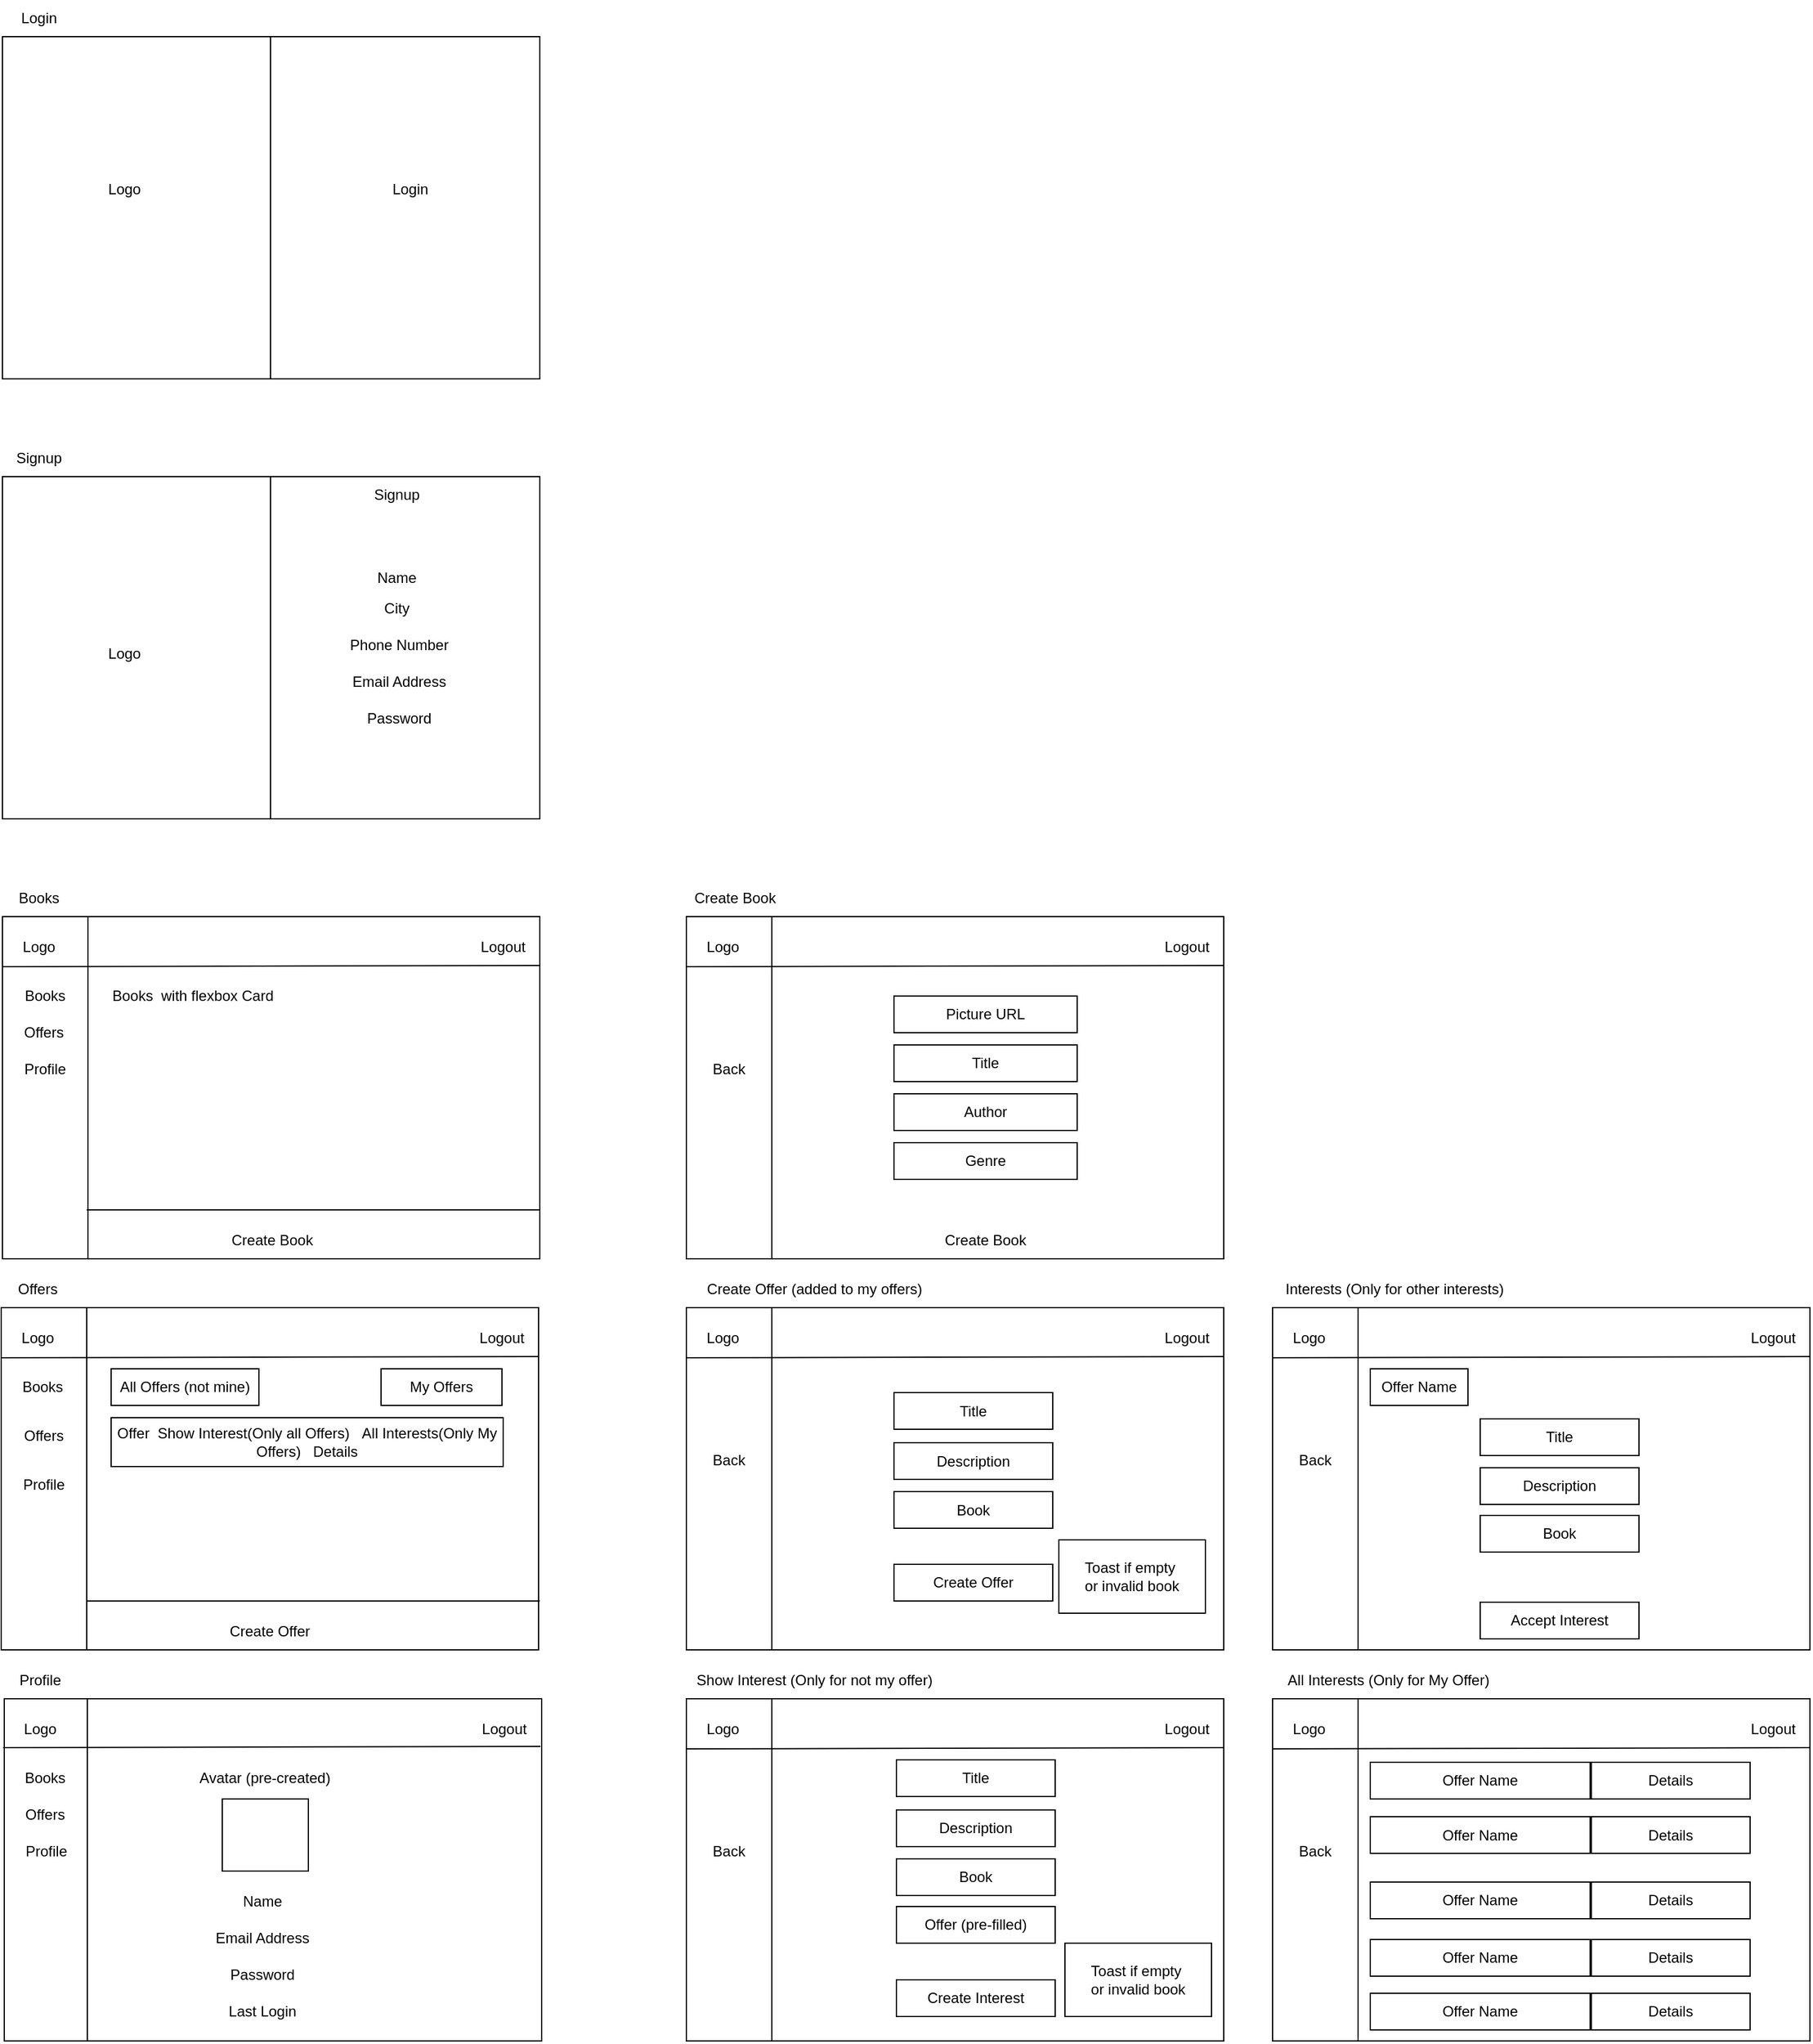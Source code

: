 <mxfile version="27.2.0">
  <diagram name="Page-1" id="3cRse9nx-mdcCEquvsmP">
    <mxGraphModel dx="2037" dy="1061" grid="1" gridSize="10" guides="1" tooltips="1" connect="1" arrows="1" fold="1" page="1" pageScale="1" pageWidth="827" pageHeight="1169" math="0" shadow="0">
      <root>
        <mxCell id="0" />
        <mxCell id="1" parent="0" />
        <mxCell id="dCZFzRNxmEc5decSwOcq-1" value="" style="rounded=0;whiteSpace=wrap;html=1;" parent="1" vertex="1">
          <mxGeometry x="80" y="80" width="440" height="280" as="geometry" />
        </mxCell>
        <mxCell id="dCZFzRNxmEc5decSwOcq-2" value="" style="rounded=0;whiteSpace=wrap;html=1;" parent="1" vertex="1">
          <mxGeometry x="80" y="440" width="440" height="280" as="geometry" />
        </mxCell>
        <mxCell id="dCZFzRNxmEc5decSwOcq-3" value="" style="rounded=0;whiteSpace=wrap;html=1;" parent="1" vertex="1">
          <mxGeometry x="80" y="800" width="440" height="280" as="geometry" />
        </mxCell>
        <mxCell id="dCZFzRNxmEc5decSwOcq-5" value="Login" style="text;html=1;align=center;verticalAlign=middle;whiteSpace=wrap;rounded=0;" parent="1" vertex="1">
          <mxGeometry x="80" y="50" width="60" height="30" as="geometry" />
        </mxCell>
        <mxCell id="dCZFzRNxmEc5decSwOcq-6" value="Signup" style="text;html=1;align=center;verticalAlign=middle;whiteSpace=wrap;rounded=0;" parent="1" vertex="1">
          <mxGeometry x="80" y="410" width="60" height="30" as="geometry" />
        </mxCell>
        <mxCell id="dCZFzRNxmEc5decSwOcq-7" value="Books" style="text;html=1;align=center;verticalAlign=middle;whiteSpace=wrap;rounded=0;" parent="1" vertex="1">
          <mxGeometry x="80" y="770" width="60" height="30" as="geometry" />
        </mxCell>
        <mxCell id="dCZFzRNxmEc5decSwOcq-9" value="" style="rounded=0;whiteSpace=wrap;html=1;" parent="1" vertex="1">
          <mxGeometry x="79" y="1120" width="440" height="280" as="geometry" />
        </mxCell>
        <mxCell id="dCZFzRNxmEc5decSwOcq-10" value="Offers" style="text;html=1;align=center;verticalAlign=middle;whiteSpace=wrap;rounded=0;" parent="1" vertex="1">
          <mxGeometry x="79" y="1090" width="60" height="30" as="geometry" />
        </mxCell>
        <mxCell id="dCZFzRNxmEc5decSwOcq-11" value="" style="rounded=0;whiteSpace=wrap;html=1;" parent="1" vertex="1">
          <mxGeometry x="81.5" y="1440" width="440" height="280" as="geometry" />
        </mxCell>
        <mxCell id="dCZFzRNxmEc5decSwOcq-12" value="Profile" style="text;html=1;align=center;verticalAlign=middle;whiteSpace=wrap;rounded=0;" parent="1" vertex="1">
          <mxGeometry x="80.5" y="1410" width="60" height="30" as="geometry" />
        </mxCell>
        <mxCell id="dCZFzRNxmEc5decSwOcq-13" value="" style="endArrow=none;html=1;rounded=0;" parent="1" edge="1">
          <mxGeometry width="50" height="50" relative="1" as="geometry">
            <mxPoint x="299.5" y="360" as="sourcePoint" />
            <mxPoint x="299.5" y="80" as="targetPoint" />
          </mxGeometry>
        </mxCell>
        <mxCell id="dCZFzRNxmEc5decSwOcq-14" value="" style="endArrow=none;html=1;rounded=0;" parent="1" edge="1">
          <mxGeometry width="50" height="50" relative="1" as="geometry">
            <mxPoint x="299.5" y="720" as="sourcePoint" />
            <mxPoint x="299.5" y="440" as="targetPoint" />
          </mxGeometry>
        </mxCell>
        <mxCell id="dCZFzRNxmEc5decSwOcq-15" value="Logo" style="text;html=1;align=center;verticalAlign=middle;whiteSpace=wrap;rounded=0;" parent="1" vertex="1">
          <mxGeometry x="150" y="190" width="60" height="30" as="geometry" />
        </mxCell>
        <mxCell id="dCZFzRNxmEc5decSwOcq-16" value="Logo" style="text;html=1;align=center;verticalAlign=middle;whiteSpace=wrap;rounded=0;" parent="1" vertex="1">
          <mxGeometry x="150" y="570" width="60" height="30" as="geometry" />
        </mxCell>
        <mxCell id="dCZFzRNxmEc5decSwOcq-17" value="Login" style="text;html=1;align=center;verticalAlign=middle;whiteSpace=wrap;rounded=0;" parent="1" vertex="1">
          <mxGeometry x="384" y="190" width="60" height="30" as="geometry" />
        </mxCell>
        <mxCell id="dCZFzRNxmEc5decSwOcq-18" value="Signup" style="text;html=1;align=center;verticalAlign=middle;whiteSpace=wrap;rounded=0;" parent="1" vertex="1">
          <mxGeometry x="373" y="440" width="60" height="30" as="geometry" />
        </mxCell>
        <mxCell id="dCZFzRNxmEc5decSwOcq-19" value="" style="endArrow=none;html=1;rounded=0;" parent="1" edge="1">
          <mxGeometry width="50" height="50" relative="1" as="geometry">
            <mxPoint x="150" y="1080" as="sourcePoint" />
            <mxPoint x="150" y="800" as="targetPoint" />
          </mxGeometry>
        </mxCell>
        <mxCell id="dCZFzRNxmEc5decSwOcq-21" value="" style="endArrow=none;html=1;rounded=0;" parent="1" edge="1">
          <mxGeometry width="50" height="50" relative="1" as="geometry">
            <mxPoint x="149.5" y="1720" as="sourcePoint" />
            <mxPoint x="149.5" y="1440" as="targetPoint" />
          </mxGeometry>
        </mxCell>
        <mxCell id="dCZFzRNxmEc5decSwOcq-22" value="" style="endArrow=none;html=1;rounded=0;" parent="1" edge="1">
          <mxGeometry width="50" height="50" relative="1" as="geometry">
            <mxPoint x="149" y="1400" as="sourcePoint" />
            <mxPoint x="149" y="1120" as="targetPoint" />
          </mxGeometry>
        </mxCell>
        <mxCell id="dCZFzRNxmEc5decSwOcq-23" value="" style="endArrow=none;html=1;rounded=0;" parent="1" edge="1">
          <mxGeometry width="50" height="50" relative="1" as="geometry">
            <mxPoint x="80.5" y="1480" as="sourcePoint" />
            <mxPoint x="520.5" y="1479" as="targetPoint" />
          </mxGeometry>
        </mxCell>
        <mxCell id="dCZFzRNxmEc5decSwOcq-24" value="" style="endArrow=none;html=1;rounded=0;" parent="1" edge="1">
          <mxGeometry width="50" height="50" relative="1" as="geometry">
            <mxPoint x="79" y="1161" as="sourcePoint" />
            <mxPoint x="519" y="1160" as="targetPoint" />
          </mxGeometry>
        </mxCell>
        <mxCell id="dCZFzRNxmEc5decSwOcq-26" value="" style="endArrow=none;html=1;rounded=0;" parent="1" edge="1">
          <mxGeometry width="50" height="50" relative="1" as="geometry">
            <mxPoint x="80" y="841" as="sourcePoint" />
            <mxPoint x="520" y="840" as="targetPoint" />
          </mxGeometry>
        </mxCell>
        <mxCell id="dCZFzRNxmEc5decSwOcq-27" value="Logo" style="text;html=1;align=center;verticalAlign=middle;whiteSpace=wrap;rounded=0;" parent="1" vertex="1">
          <mxGeometry x="80" y="810" width="60" height="30" as="geometry" />
        </mxCell>
        <mxCell id="dCZFzRNxmEc5decSwOcq-29" value="Logo" style="text;html=1;align=center;verticalAlign=middle;whiteSpace=wrap;rounded=0;" parent="1" vertex="1">
          <mxGeometry x="79" y="1130" width="60" height="30" as="geometry" />
        </mxCell>
        <mxCell id="dCZFzRNxmEc5decSwOcq-30" value="Logo" style="text;html=1;align=center;verticalAlign=middle;whiteSpace=wrap;rounded=0;" parent="1" vertex="1">
          <mxGeometry x="80.5" y="1450" width="60" height="30" as="geometry" />
        </mxCell>
        <mxCell id="dCZFzRNxmEc5decSwOcq-31" value="Logout" style="text;html=1;align=center;verticalAlign=middle;whiteSpace=wrap;rounded=0;" parent="1" vertex="1">
          <mxGeometry x="460" y="810" width="60" height="30" as="geometry" />
        </mxCell>
        <mxCell id="dCZFzRNxmEc5decSwOcq-33" value="Logout" style="text;html=1;align=center;verticalAlign=middle;whiteSpace=wrap;rounded=0;" parent="1" vertex="1">
          <mxGeometry x="459" y="1130" width="60" height="30" as="geometry" />
        </mxCell>
        <mxCell id="dCZFzRNxmEc5decSwOcq-34" value="Logout" style="text;html=1;align=center;verticalAlign=middle;whiteSpace=wrap;rounded=0;" parent="1" vertex="1">
          <mxGeometry x="460.5" y="1450" width="60" height="30" as="geometry" />
        </mxCell>
        <mxCell id="dCZFzRNxmEc5decSwOcq-39" value="Books" style="text;html=1;align=center;verticalAlign=middle;whiteSpace=wrap;rounded=0;" parent="1" vertex="1">
          <mxGeometry x="83" y="1170" width="60" height="30" as="geometry" />
        </mxCell>
        <mxCell id="dCZFzRNxmEc5decSwOcq-41" value="Books" style="text;html=1;align=center;verticalAlign=middle;whiteSpace=wrap;rounded=0;" parent="1" vertex="1">
          <mxGeometry x="84.5" y="1490" width="60" height="30" as="geometry" />
        </mxCell>
        <mxCell id="dCZFzRNxmEc5decSwOcq-43" value="Books" style="text;html=1;align=center;verticalAlign=middle;whiteSpace=wrap;rounded=0;" parent="1" vertex="1">
          <mxGeometry x="85" y="850" width="60" height="30" as="geometry" />
        </mxCell>
        <mxCell id="dCZFzRNxmEc5decSwOcq-48" value="Offers" style="text;html=1;align=center;verticalAlign=middle;whiteSpace=wrap;rounded=0;" parent="1" vertex="1">
          <mxGeometry x="84" y="880" width="60" height="30" as="geometry" />
        </mxCell>
        <mxCell id="dCZFzRNxmEc5decSwOcq-51" value="Offers" style="text;html=1;align=center;verticalAlign=middle;whiteSpace=wrap;rounded=0;" parent="1" vertex="1">
          <mxGeometry x="84" y="1210" width="60" height="30" as="geometry" />
        </mxCell>
        <mxCell id="dCZFzRNxmEc5decSwOcq-52" value="Offers" style="text;html=1;align=center;verticalAlign=middle;whiteSpace=wrap;rounded=0;" parent="1" vertex="1">
          <mxGeometry x="84.5" y="1520" width="60" height="30" as="geometry" />
        </mxCell>
        <mxCell id="dCZFzRNxmEc5decSwOcq-53" value="" style="rounded=0;whiteSpace=wrap;html=1;" parent="1" vertex="1">
          <mxGeometry x="260" y="1522" width="70.5" height="59" as="geometry" />
        </mxCell>
        <mxCell id="dCZFzRNxmEc5decSwOcq-54" value="Avatar (pre-created)" style="text;html=1;align=center;verticalAlign=middle;whiteSpace=wrap;rounded=0;" parent="1" vertex="1">
          <mxGeometry x="240" y="1490" width="110" height="30" as="geometry" />
        </mxCell>
        <mxCell id="dCZFzRNxmEc5decSwOcq-55" value="Name" style="text;html=1;align=center;verticalAlign=middle;whiteSpace=wrap;rounded=0;" parent="1" vertex="1">
          <mxGeometry x="238" y="1591" width="110" height="30" as="geometry" />
        </mxCell>
        <mxCell id="dCZFzRNxmEc5decSwOcq-56" value="Email Address" style="text;html=1;align=center;verticalAlign=middle;whiteSpace=wrap;rounded=0;" parent="1" vertex="1">
          <mxGeometry x="238" y="1621" width="110" height="30" as="geometry" />
        </mxCell>
        <mxCell id="dCZFzRNxmEc5decSwOcq-57" value="Password" style="text;html=1;align=center;verticalAlign=middle;whiteSpace=wrap;rounded=0;" parent="1" vertex="1">
          <mxGeometry x="238" y="1651" width="110" height="30" as="geometry" />
        </mxCell>
        <mxCell id="dCZFzRNxmEc5decSwOcq-58" value="Last Login" style="text;html=1;align=center;verticalAlign=middle;whiteSpace=wrap;rounded=0;" parent="1" vertex="1">
          <mxGeometry x="238" y="1681" width="110" height="30" as="geometry" />
        </mxCell>
        <mxCell id="dCZFzRNxmEc5decSwOcq-59" value="" style="endArrow=none;html=1;rounded=0;" parent="1" edge="1">
          <mxGeometry width="50" height="50" relative="1" as="geometry">
            <mxPoint x="149" y="1360" as="sourcePoint" />
            <mxPoint x="520" y="1360" as="targetPoint" />
          </mxGeometry>
        </mxCell>
        <mxCell id="dCZFzRNxmEc5decSwOcq-61" value="" style="endArrow=none;html=1;rounded=0;" parent="1" edge="1">
          <mxGeometry width="50" height="50" relative="1" as="geometry">
            <mxPoint x="149" y="1040" as="sourcePoint" />
            <mxPoint x="520" y="1040" as="targetPoint" />
          </mxGeometry>
        </mxCell>
        <mxCell id="dCZFzRNxmEc5decSwOcq-62" value="Create Book" style="text;html=1;align=center;verticalAlign=middle;whiteSpace=wrap;rounded=0;" parent="1" vertex="1">
          <mxGeometry x="241" y="1050" width="120" height="30" as="geometry" />
        </mxCell>
        <mxCell id="dCZFzRNxmEc5decSwOcq-64" value="Create Offer" style="text;html=1;align=center;verticalAlign=middle;whiteSpace=wrap;rounded=0;" parent="1" vertex="1">
          <mxGeometry x="239" y="1370" width="120" height="30" as="geometry" />
        </mxCell>
        <mxCell id="dCZFzRNxmEc5decSwOcq-66" value="" style="rounded=0;whiteSpace=wrap;html=1;" parent="1" vertex="1">
          <mxGeometry x="640" y="800" width="440" height="280" as="geometry" />
        </mxCell>
        <mxCell id="dCZFzRNxmEc5decSwOcq-67" value="Create Book" style="text;html=1;align=center;verticalAlign=middle;whiteSpace=wrap;rounded=0;" parent="1" vertex="1">
          <mxGeometry x="640" y="770" width="80" height="30" as="geometry" />
        </mxCell>
        <mxCell id="dCZFzRNxmEc5decSwOcq-68" value="" style="endArrow=none;html=1;rounded=0;" parent="1" edge="1">
          <mxGeometry width="50" height="50" relative="1" as="geometry">
            <mxPoint x="710" y="1080" as="sourcePoint" />
            <mxPoint x="710" y="800" as="targetPoint" />
          </mxGeometry>
        </mxCell>
        <mxCell id="dCZFzRNxmEc5decSwOcq-69" value="" style="endArrow=none;html=1;rounded=0;" parent="1" edge="1">
          <mxGeometry width="50" height="50" relative="1" as="geometry">
            <mxPoint x="640" y="841" as="sourcePoint" />
            <mxPoint x="1080" y="840" as="targetPoint" />
          </mxGeometry>
        </mxCell>
        <mxCell id="dCZFzRNxmEc5decSwOcq-70" value="Logo" style="text;html=1;align=center;verticalAlign=middle;whiteSpace=wrap;rounded=0;" parent="1" vertex="1">
          <mxGeometry x="640" y="810" width="60" height="30" as="geometry" />
        </mxCell>
        <mxCell id="dCZFzRNxmEc5decSwOcq-71" value="Logout" style="text;html=1;align=center;verticalAlign=middle;whiteSpace=wrap;rounded=0;" parent="1" vertex="1">
          <mxGeometry x="1020" y="810" width="60" height="30" as="geometry" />
        </mxCell>
        <mxCell id="dCZFzRNxmEc5decSwOcq-73" value="Back" style="text;html=1;align=center;verticalAlign=middle;whiteSpace=wrap;rounded=0;" parent="1" vertex="1">
          <mxGeometry x="645" y="910" width="60" height="30" as="geometry" />
        </mxCell>
        <mxCell id="dCZFzRNxmEc5decSwOcq-77" value="Create Book" style="text;html=1;align=center;verticalAlign=middle;whiteSpace=wrap;rounded=0;" parent="1" vertex="1">
          <mxGeometry x="825" y="1050" width="120" height="30" as="geometry" />
        </mxCell>
        <mxCell id="dCZFzRNxmEc5decSwOcq-102" value="Picture URL" style="rounded=0;whiteSpace=wrap;html=1;" parent="1" vertex="1">
          <mxGeometry x="810" y="865" width="150" height="30" as="geometry" />
        </mxCell>
        <mxCell id="dCZFzRNxmEc5decSwOcq-103" value="Title" style="rounded=0;whiteSpace=wrap;html=1;" parent="1" vertex="1">
          <mxGeometry x="810" y="905" width="150" height="30" as="geometry" />
        </mxCell>
        <mxCell id="dCZFzRNxmEc5decSwOcq-104" value="Author" style="rounded=0;whiteSpace=wrap;html=1;" parent="1" vertex="1">
          <mxGeometry x="810" y="945" width="150" height="30" as="geometry" />
        </mxCell>
        <mxCell id="dCZFzRNxmEc5decSwOcq-116" value="" style="rounded=0;whiteSpace=wrap;html=1;" parent="1" vertex="1">
          <mxGeometry x="640" y="1440" width="440" height="280" as="geometry" />
        </mxCell>
        <mxCell id="dCZFzRNxmEc5decSwOcq-117" value="" style="endArrow=none;html=1;rounded=0;" parent="1" edge="1">
          <mxGeometry width="50" height="50" relative="1" as="geometry">
            <mxPoint x="710" y="1720" as="sourcePoint" />
            <mxPoint x="710" y="1440" as="targetPoint" />
          </mxGeometry>
        </mxCell>
        <mxCell id="dCZFzRNxmEc5decSwOcq-118" value="" style="endArrow=none;html=1;rounded=0;" parent="1" edge="1">
          <mxGeometry width="50" height="50" relative="1" as="geometry">
            <mxPoint x="640" y="1481" as="sourcePoint" />
            <mxPoint x="1080" y="1480" as="targetPoint" />
          </mxGeometry>
        </mxCell>
        <mxCell id="dCZFzRNxmEc5decSwOcq-119" value="Logo" style="text;html=1;align=center;verticalAlign=middle;whiteSpace=wrap;rounded=0;" parent="1" vertex="1">
          <mxGeometry x="640" y="1450" width="60" height="30" as="geometry" />
        </mxCell>
        <mxCell id="dCZFzRNxmEc5decSwOcq-120" value="Logout" style="text;html=1;align=center;verticalAlign=middle;whiteSpace=wrap;rounded=0;" parent="1" vertex="1">
          <mxGeometry x="1020" y="1450" width="60" height="30" as="geometry" />
        </mxCell>
        <mxCell id="dCZFzRNxmEc5decSwOcq-122" value="Back" style="text;html=1;align=center;verticalAlign=middle;whiteSpace=wrap;rounded=0;" parent="1" vertex="1">
          <mxGeometry x="645" y="1550" width="60" height="30" as="geometry" />
        </mxCell>
        <mxCell id="dCZFzRNxmEc5decSwOcq-128" value="Show Interest (Only for not my offer)" style="text;html=1;align=center;verticalAlign=middle;whiteSpace=wrap;rounded=0;" parent="1" vertex="1">
          <mxGeometry x="640" y="1410" width="210" height="30" as="geometry" />
        </mxCell>
        <mxCell id="dCZFzRNxmEc5decSwOcq-130" value="Books&amp;nbsp; with flexbox Card" style="text;html=1;align=center;verticalAlign=middle;whiteSpace=wrap;rounded=0;" parent="1" vertex="1">
          <mxGeometry x="161" y="850" width="150" height="30" as="geometry" />
        </mxCell>
        <mxCell id="7AqbM3VPTJX5Y87s8P_b-13" value="Name" style="text;html=1;align=center;verticalAlign=middle;whiteSpace=wrap;rounded=0;" parent="1" vertex="1">
          <mxGeometry x="348" y="507.5" width="110" height="30" as="geometry" />
        </mxCell>
        <mxCell id="7AqbM3VPTJX5Y87s8P_b-14" value="Email Address" style="text;html=1;align=center;verticalAlign=middle;whiteSpace=wrap;rounded=0;" parent="1" vertex="1">
          <mxGeometry x="350" y="592.5" width="110" height="30" as="geometry" />
        </mxCell>
        <mxCell id="7AqbM3VPTJX5Y87s8P_b-15" value="Password" style="text;html=1;align=center;verticalAlign=middle;whiteSpace=wrap;rounded=0;" parent="1" vertex="1">
          <mxGeometry x="350" y="622.5" width="110" height="30" as="geometry" />
        </mxCell>
        <mxCell id="7AqbM3VPTJX5Y87s8P_b-16" value="Phone Number" style="text;html=1;align=center;verticalAlign=middle;whiteSpace=wrap;rounded=0;" parent="1" vertex="1">
          <mxGeometry x="350" y="562.5" width="110" height="30" as="geometry" />
        </mxCell>
        <mxCell id="7AqbM3VPTJX5Y87s8P_b-17" value="City" style="text;html=1;align=center;verticalAlign=middle;whiteSpace=wrap;rounded=0;" parent="1" vertex="1">
          <mxGeometry x="348" y="532.5" width="110" height="30" as="geometry" />
        </mxCell>
        <mxCell id="wCIxZtoHc18RU2jwV-MG-1" value="Genre" style="rounded=0;whiteSpace=wrap;html=1;" vertex="1" parent="1">
          <mxGeometry x="810" y="985" width="150" height="30" as="geometry" />
        </mxCell>
        <mxCell id="wCIxZtoHc18RU2jwV-MG-2" value="Profile" style="text;html=1;align=center;verticalAlign=middle;whiteSpace=wrap;rounded=0;" vertex="1" parent="1">
          <mxGeometry x="84" y="1250" width="60" height="30" as="geometry" />
        </mxCell>
        <mxCell id="wCIxZtoHc18RU2jwV-MG-3" value="Profile" style="text;html=1;align=center;verticalAlign=middle;whiteSpace=wrap;rounded=0;" vertex="1" parent="1">
          <mxGeometry x="85.5" y="1550" width="60" height="30" as="geometry" />
        </mxCell>
        <mxCell id="wCIxZtoHc18RU2jwV-MG-5" value="Profile" style="text;html=1;align=center;verticalAlign=middle;whiteSpace=wrap;rounded=0;" vertex="1" parent="1">
          <mxGeometry x="85" y="910" width="60" height="30" as="geometry" />
        </mxCell>
        <mxCell id="wCIxZtoHc18RU2jwV-MG-6" value="All Offers (not mine)" style="rounded=0;whiteSpace=wrap;html=1;" vertex="1" parent="1">
          <mxGeometry x="169" y="1170" width="121" height="30" as="geometry" />
        </mxCell>
        <mxCell id="wCIxZtoHc18RU2jwV-MG-7" value="My Offers" style="rounded=0;whiteSpace=wrap;html=1;" vertex="1" parent="1">
          <mxGeometry x="390" y="1170" width="99" height="30" as="geometry" />
        </mxCell>
        <mxCell id="wCIxZtoHc18RU2jwV-MG-8" value="Offer&amp;nbsp; Show Interest(Only all Offers)&amp;nbsp; &amp;nbsp;All Interests(Only My Offers)&amp;nbsp; &amp;nbsp;Details" style="rounded=0;whiteSpace=wrap;html=1;" vertex="1" parent="1">
          <mxGeometry x="169" y="1210" width="321" height="40" as="geometry" />
        </mxCell>
        <mxCell id="wCIxZtoHc18RU2jwV-MG-10" value="" style="rounded=0;whiteSpace=wrap;html=1;" vertex="1" parent="1">
          <mxGeometry x="640" y="1120" width="440" height="280" as="geometry" />
        </mxCell>
        <mxCell id="wCIxZtoHc18RU2jwV-MG-11" value="" style="endArrow=none;html=1;rounded=0;" edge="1" parent="1">
          <mxGeometry width="50" height="50" relative="1" as="geometry">
            <mxPoint x="710" y="1400" as="sourcePoint" />
            <mxPoint x="710" y="1120" as="targetPoint" />
          </mxGeometry>
        </mxCell>
        <mxCell id="wCIxZtoHc18RU2jwV-MG-12" value="" style="endArrow=none;html=1;rounded=0;" edge="1" parent="1">
          <mxGeometry width="50" height="50" relative="1" as="geometry">
            <mxPoint x="640" y="1161" as="sourcePoint" />
            <mxPoint x="1080" y="1160" as="targetPoint" />
          </mxGeometry>
        </mxCell>
        <mxCell id="wCIxZtoHc18RU2jwV-MG-13" value="Logo" style="text;html=1;align=center;verticalAlign=middle;whiteSpace=wrap;rounded=0;" vertex="1" parent="1">
          <mxGeometry x="640" y="1130" width="60" height="30" as="geometry" />
        </mxCell>
        <mxCell id="wCIxZtoHc18RU2jwV-MG-14" value="Logout" style="text;html=1;align=center;verticalAlign=middle;whiteSpace=wrap;rounded=0;" vertex="1" parent="1">
          <mxGeometry x="1020" y="1130" width="60" height="30" as="geometry" />
        </mxCell>
        <mxCell id="wCIxZtoHc18RU2jwV-MG-15" value="Back" style="text;html=1;align=center;verticalAlign=middle;whiteSpace=wrap;rounded=0;" vertex="1" parent="1">
          <mxGeometry x="645" y="1230" width="60" height="30" as="geometry" />
        </mxCell>
        <mxCell id="wCIxZtoHc18RU2jwV-MG-16" value="Create Offer (added to my offers)" style="text;html=1;align=center;verticalAlign=middle;whiteSpace=wrap;rounded=0;" vertex="1" parent="1">
          <mxGeometry x="640" y="1090" width="210" height="30" as="geometry" />
        </mxCell>
        <mxCell id="wCIxZtoHc18RU2jwV-MG-17" value="Description" style="rounded=0;whiteSpace=wrap;html=1;" vertex="1" parent="1">
          <mxGeometry x="810" y="1230.5" width="130" height="30" as="geometry" />
        </mxCell>
        <mxCell id="wCIxZtoHc18RU2jwV-MG-18" value="Book" style="rounded=0;whiteSpace=wrap;html=1;" vertex="1" parent="1">
          <mxGeometry x="810" y="1270.5" width="130" height="30" as="geometry" />
        </mxCell>
        <mxCell id="wCIxZtoHc18RU2jwV-MG-19" value="Title" style="rounded=0;whiteSpace=wrap;html=1;" vertex="1" parent="1">
          <mxGeometry x="810" y="1189.5" width="130" height="30" as="geometry" />
        </mxCell>
        <mxCell id="wCIxZtoHc18RU2jwV-MG-20" value="Create Offer" style="rounded=0;whiteSpace=wrap;html=1;" vertex="1" parent="1">
          <mxGeometry x="810" y="1330" width="130" height="30" as="geometry" />
        </mxCell>
        <mxCell id="wCIxZtoHc18RU2jwV-MG-21" value="" style="rounded=0;whiteSpace=wrap;html=1;" vertex="1" parent="1">
          <mxGeometry x="1120" y="1120" width="440" height="280" as="geometry" />
        </mxCell>
        <mxCell id="wCIxZtoHc18RU2jwV-MG-22" value="" style="endArrow=none;html=1;rounded=0;" edge="1" parent="1">
          <mxGeometry width="50" height="50" relative="1" as="geometry">
            <mxPoint x="1190" y="1400" as="sourcePoint" />
            <mxPoint x="1190" y="1120" as="targetPoint" />
          </mxGeometry>
        </mxCell>
        <mxCell id="wCIxZtoHc18RU2jwV-MG-23" value="" style="endArrow=none;html=1;rounded=0;" edge="1" parent="1">
          <mxGeometry width="50" height="50" relative="1" as="geometry">
            <mxPoint x="1120" y="1161" as="sourcePoint" />
            <mxPoint x="1560" y="1160" as="targetPoint" />
          </mxGeometry>
        </mxCell>
        <mxCell id="wCIxZtoHc18RU2jwV-MG-24" value="Logo" style="text;html=1;align=center;verticalAlign=middle;whiteSpace=wrap;rounded=0;" vertex="1" parent="1">
          <mxGeometry x="1120" y="1130" width="60" height="30" as="geometry" />
        </mxCell>
        <mxCell id="wCIxZtoHc18RU2jwV-MG-25" value="Logout" style="text;html=1;align=center;verticalAlign=middle;whiteSpace=wrap;rounded=0;" vertex="1" parent="1">
          <mxGeometry x="1500" y="1130" width="60" height="30" as="geometry" />
        </mxCell>
        <mxCell id="wCIxZtoHc18RU2jwV-MG-26" value="Back" style="text;html=1;align=center;verticalAlign=middle;whiteSpace=wrap;rounded=0;" vertex="1" parent="1">
          <mxGeometry x="1125" y="1230" width="60" height="30" as="geometry" />
        </mxCell>
        <mxCell id="wCIxZtoHc18RU2jwV-MG-27" value="Interests (Only for other interests)" style="text;html=1;align=center;verticalAlign=middle;whiteSpace=wrap;rounded=0;" vertex="1" parent="1">
          <mxGeometry x="1120" y="1090" width="200" height="30" as="geometry" />
        </mxCell>
        <mxCell id="wCIxZtoHc18RU2jwV-MG-28" value="Description" style="rounded=0;whiteSpace=wrap;html=1;" vertex="1" parent="1">
          <mxGeometry x="1290" y="1251" width="130" height="30" as="geometry" />
        </mxCell>
        <mxCell id="wCIxZtoHc18RU2jwV-MG-29" value="Book" style="rounded=0;whiteSpace=wrap;html=1;" vertex="1" parent="1">
          <mxGeometry x="1290" y="1290" width="130" height="30" as="geometry" />
        </mxCell>
        <mxCell id="wCIxZtoHc18RU2jwV-MG-30" value="Offer Name" style="rounded=0;whiteSpace=wrap;html=1;" vertex="1" parent="1">
          <mxGeometry x="1200" y="1170" width="80" height="30" as="geometry" />
        </mxCell>
        <mxCell id="wCIxZtoHc18RU2jwV-MG-31" value="Accept Interest" style="rounded=0;whiteSpace=wrap;html=1;" vertex="1" parent="1">
          <mxGeometry x="1290" y="1361" width="130" height="30" as="geometry" />
        </mxCell>
        <mxCell id="wCIxZtoHc18RU2jwV-MG-32" value="Description" style="rounded=0;whiteSpace=wrap;html=1;" vertex="1" parent="1">
          <mxGeometry x="812" y="1531" width="130" height="30" as="geometry" />
        </mxCell>
        <mxCell id="wCIxZtoHc18RU2jwV-MG-33" value="Book" style="rounded=0;whiteSpace=wrap;html=1;" vertex="1" parent="1">
          <mxGeometry x="812" y="1571" width="130" height="30" as="geometry" />
        </mxCell>
        <mxCell id="wCIxZtoHc18RU2jwV-MG-34" value="Title" style="rounded=0;whiteSpace=wrap;html=1;" vertex="1" parent="1">
          <mxGeometry x="812" y="1490" width="130" height="30" as="geometry" />
        </mxCell>
        <mxCell id="wCIxZtoHc18RU2jwV-MG-35" value="Offer (pre-filled)" style="rounded=0;whiteSpace=wrap;html=1;" vertex="1" parent="1">
          <mxGeometry x="812" y="1610" width="130" height="30" as="geometry" />
        </mxCell>
        <mxCell id="wCIxZtoHc18RU2jwV-MG-36" value="Create Interest" style="rounded=0;whiteSpace=wrap;html=1;" vertex="1" parent="1">
          <mxGeometry x="812" y="1670" width="130" height="30" as="geometry" />
        </mxCell>
        <mxCell id="wCIxZtoHc18RU2jwV-MG-38" value="Title" style="rounded=0;whiteSpace=wrap;html=1;" vertex="1" parent="1">
          <mxGeometry x="1290" y="1211" width="130" height="30" as="geometry" />
        </mxCell>
        <mxCell id="wCIxZtoHc18RU2jwV-MG-40" value="" style="rounded=0;whiteSpace=wrap;html=1;" vertex="1" parent="1">
          <mxGeometry x="1120" y="1440" width="440" height="280" as="geometry" />
        </mxCell>
        <mxCell id="wCIxZtoHc18RU2jwV-MG-41" value="" style="endArrow=none;html=1;rounded=0;" edge="1" parent="1">
          <mxGeometry width="50" height="50" relative="1" as="geometry">
            <mxPoint x="1190" y="1720" as="sourcePoint" />
            <mxPoint x="1190" y="1440" as="targetPoint" />
          </mxGeometry>
        </mxCell>
        <mxCell id="wCIxZtoHc18RU2jwV-MG-42" value="" style="endArrow=none;html=1;rounded=0;" edge="1" parent="1">
          <mxGeometry width="50" height="50" relative="1" as="geometry">
            <mxPoint x="1120" y="1481" as="sourcePoint" />
            <mxPoint x="1560" y="1480" as="targetPoint" />
          </mxGeometry>
        </mxCell>
        <mxCell id="wCIxZtoHc18RU2jwV-MG-43" value="Logo" style="text;html=1;align=center;verticalAlign=middle;whiteSpace=wrap;rounded=0;" vertex="1" parent="1">
          <mxGeometry x="1120" y="1450" width="60" height="30" as="geometry" />
        </mxCell>
        <mxCell id="wCIxZtoHc18RU2jwV-MG-44" value="Logout" style="text;html=1;align=center;verticalAlign=middle;whiteSpace=wrap;rounded=0;" vertex="1" parent="1">
          <mxGeometry x="1500" y="1450" width="60" height="30" as="geometry" />
        </mxCell>
        <mxCell id="wCIxZtoHc18RU2jwV-MG-45" value="Back" style="text;html=1;align=center;verticalAlign=middle;whiteSpace=wrap;rounded=0;" vertex="1" parent="1">
          <mxGeometry x="1125" y="1550" width="60" height="30" as="geometry" />
        </mxCell>
        <mxCell id="wCIxZtoHc18RU2jwV-MG-46" value="All Interests (Only for My Offer)" style="text;html=1;align=center;verticalAlign=middle;whiteSpace=wrap;rounded=0;" vertex="1" parent="1">
          <mxGeometry x="1120" y="1410" width="190" height="30" as="geometry" />
        </mxCell>
        <mxCell id="wCIxZtoHc18RU2jwV-MG-49" value="Offer Name" style="rounded=0;whiteSpace=wrap;html=1;" vertex="1" parent="1">
          <mxGeometry x="1200" y="1492" width="180" height="30" as="geometry" />
        </mxCell>
        <mxCell id="wCIxZtoHc18RU2jwV-MG-51" value="Details" style="rounded=0;whiteSpace=wrap;html=1;" vertex="1" parent="1">
          <mxGeometry x="1381" y="1492" width="130" height="30" as="geometry" />
        </mxCell>
        <mxCell id="wCIxZtoHc18RU2jwV-MG-53" value="Offer Name" style="rounded=0;whiteSpace=wrap;html=1;" vertex="1" parent="1">
          <mxGeometry x="1200" y="1536.5" width="180" height="30" as="geometry" />
        </mxCell>
        <mxCell id="wCIxZtoHc18RU2jwV-MG-54" value="Details" style="rounded=0;whiteSpace=wrap;html=1;" vertex="1" parent="1">
          <mxGeometry x="1381" y="1536.5" width="130" height="30" as="geometry" />
        </mxCell>
        <mxCell id="wCIxZtoHc18RU2jwV-MG-55" value="Offer Name" style="rounded=0;whiteSpace=wrap;html=1;" vertex="1" parent="1">
          <mxGeometry x="1200" y="1590" width="180" height="30" as="geometry" />
        </mxCell>
        <mxCell id="wCIxZtoHc18RU2jwV-MG-56" value="Details" style="rounded=0;whiteSpace=wrap;html=1;" vertex="1" parent="1">
          <mxGeometry x="1381" y="1590" width="130" height="30" as="geometry" />
        </mxCell>
        <mxCell id="wCIxZtoHc18RU2jwV-MG-57" value="Offer Name" style="rounded=0;whiteSpace=wrap;html=1;" vertex="1" parent="1">
          <mxGeometry x="1200" y="1637" width="180" height="30" as="geometry" />
        </mxCell>
        <mxCell id="wCIxZtoHc18RU2jwV-MG-58" value="Details" style="rounded=0;whiteSpace=wrap;html=1;" vertex="1" parent="1">
          <mxGeometry x="1381" y="1637" width="130" height="30" as="geometry" />
        </mxCell>
        <mxCell id="wCIxZtoHc18RU2jwV-MG-59" value="Offer Name" style="rounded=0;whiteSpace=wrap;html=1;" vertex="1" parent="1">
          <mxGeometry x="1200" y="1681" width="180" height="30" as="geometry" />
        </mxCell>
        <mxCell id="wCIxZtoHc18RU2jwV-MG-60" value="Details" style="rounded=0;whiteSpace=wrap;html=1;" vertex="1" parent="1">
          <mxGeometry x="1381" y="1681" width="130" height="30" as="geometry" />
        </mxCell>
        <mxCell id="wCIxZtoHc18RU2jwV-MG-68" value="Toast if empty&amp;nbsp;&lt;div&gt;or invalid book&lt;/div&gt;" style="rounded=0;whiteSpace=wrap;html=1;" vertex="1" parent="1">
          <mxGeometry x="945" y="1310" width="120" height="60" as="geometry" />
        </mxCell>
        <mxCell id="wCIxZtoHc18RU2jwV-MG-69" value="Toast if empty&amp;nbsp;&lt;div&gt;or invalid book&lt;/div&gt;" style="rounded=0;whiteSpace=wrap;html=1;" vertex="1" parent="1">
          <mxGeometry x="950" y="1640" width="120" height="60" as="geometry" />
        </mxCell>
      </root>
    </mxGraphModel>
  </diagram>
</mxfile>
